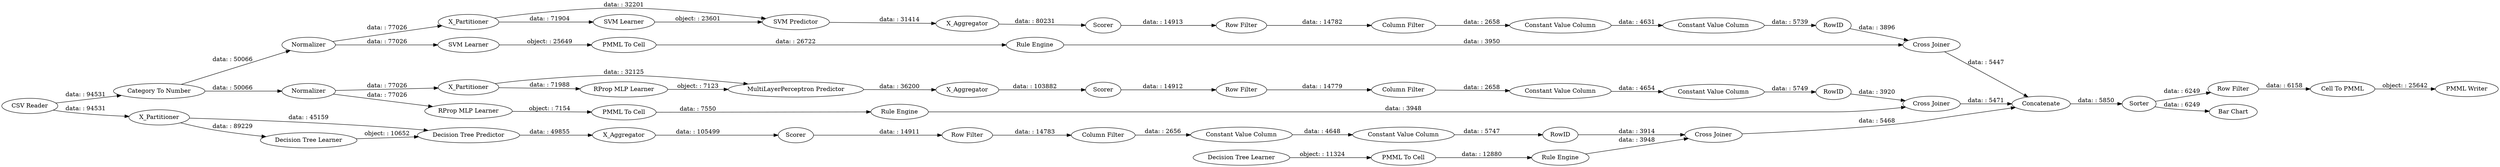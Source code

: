 digraph {
	"-1500903585810832989_9" [label="Row Filter"]
	"-6901207324588246375_292" [label="Constant Value Column"]
	"185609336665400738_32" [label="MultiLayerPerceptron Predictor"]
	"4261074701697658617_39" [label=Scorer]
	"4261074701697658617_32" [label="Decision Tree Predictor"]
	"185609336665400738_2" [label=X_Partitioner]
	"-710423622278962321_7" [label=X_Aggregator]
	"-1157106857099508129_53" [label="Row Filter"]
	"7118405160863733082_22" [label="PMML To Cell"]
	"-1157106857099508129_62" [label="CSV Reader"]
	"4261074701697658617_38" [label="Cross Joiner"]
	"-710423622278962321_2" [label=X_Partitioner]
	"-8699739970014962741_28" [label="PMML To Cell"]
	"5697029999287920197_33" [label="SVM Learner"]
	"-1500903585810832989_294" [label="Column Filter"]
	"-710423622278962321_41" [label=Scorer]
	"-590955490733148142_292" [label="Constant Value Column"]
	"-710423622278962321_32" [label="SVM Predictor"]
	"7118405160863733082_34" [label="Rule Engine"]
	"185609336665400738_7" [label=X_Aggregator]
	"-1157106857099508129_61" [label="PMML Writer"]
	"-8699739970014962741_33" [label="Decision Tree Learner"]
	"-1157106857099508129_59" [label="Bar Chart"]
	"-1157106857099508129_54" [label="Cell To PMML"]
	"-1157106857099508129_58" [label="Category To Number"]
	"185609336665400738_38" [label="Cross Joiner"]
	"5697029999287920197_35" [label="Rule Engine"]
	"-8699739970014962741_34" [label="Rule Engine"]
	"-1500903585810832989_293" [label=RowID]
	"-1500903585810832989_292" [label="Constant Value Column"]
	"4261074701697658617_31" [label="Decision Tree Learner"]
	"5697029999287920197_34" [label="PMML To Cell"]
	"-1157106857099508129_60" [label=Concatenate]
	"-590955490733148142_293" [label=RowID]
	"-710423622278962321_40" [label=Normalizer]
	"-1157106857099508129_52" [label=Sorter]
	"7118405160863733082_35" [label="RProp MLP Learner"]
	"-590955490733148142_290" [label="Constant Value Column"]
	"-6901207324588246375_290" [label="Constant Value Column"]
	"-590955490733148142_294" [label="Column Filter"]
	"185609336665400738_31" [label="RProp MLP Learner"]
	"185609336665400738_40" [label=Scorer]
	"-6901207324588246375_293" [label=RowID]
	"-710423622278962321_31" [label="SVM Learner"]
	"185609336665400738_39" [label=Normalizer]
	"-6901207324588246375_9" [label="Row Filter"]
	"-590955490733148142_9" [label="Row Filter"]
	"-1500903585810832989_290" [label="Constant Value Column"]
	"-6901207324588246375_294" [label="Column Filter"]
	"-710423622278962321_39" [label="Cross Joiner"]
	"4261074701697658617_7" [label=X_Aggregator]
	"4261074701697658617_2" [label=X_Partitioner]
	"-6901207324588246375_292" -> "-6901207324588246375_293" [label="data: : 5739"]
	"-6901207324588246375_9" -> "-6901207324588246375_294" [label="data: : 14782"]
	"185609336665400738_31" -> "185609336665400738_32" [label="object: : 7123"]
	"7118405160863733082_34" -> "185609336665400738_38" [label="data: : 3948"]
	"-1500903585810832989_290" -> "-1500903585810832989_292" [label="data: : 4648"]
	"-8699739970014962741_33" -> "-8699739970014962741_28" [label="object: : 11324"]
	"-710423622278962321_32" -> "-710423622278962321_7" [label="data: : 31414"]
	"-710423622278962321_41" -> "-6901207324588246375_9" [label="data: : 14913"]
	"-1500903585810832989_292" -> "-1500903585810832989_293" [label="data: : 5747"]
	"-8699739970014962741_28" -> "-8699739970014962741_34" [label="data: : 12880"]
	"-1157106857099508129_58" -> "185609336665400738_39" [label="data: : 50066"]
	"-1157106857099508129_58" -> "-710423622278962321_40" [label="data: : 50066"]
	"4261074701697658617_2" -> "4261074701697658617_31" [label="data: : 89229"]
	"185609336665400738_39" -> "185609336665400738_2" [label="data: : 77026"]
	"7118405160863733082_22" -> "7118405160863733082_34" [label="data: : 7550"]
	"5697029999287920197_33" -> "5697029999287920197_34" [label="object: : 25649"]
	"-590955490733148142_9" -> "-590955490733148142_294" [label="data: : 14779"]
	"185609336665400738_38" -> "-1157106857099508129_60" [label="data: : 5471"]
	"185609336665400738_32" -> "185609336665400738_7" [label="data: : 36200"]
	"4261074701697658617_31" -> "4261074701697658617_32" [label="object: : 10652"]
	"5697029999287920197_34" -> "5697029999287920197_35" [label="data: : 26722"]
	"4261074701697658617_32" -> "4261074701697658617_7" [label="data: : 49855"]
	"-1157106857099508129_54" -> "-1157106857099508129_61" [label="object: : 25642"]
	"-590955490733148142_294" -> "-590955490733148142_290" [label="data: : 2658"]
	"5697029999287920197_35" -> "-710423622278962321_39" [label="data: : 3950"]
	"-1157106857099508129_52" -> "-1157106857099508129_53" [label="data: : 6249"]
	"-710423622278962321_2" -> "-710423622278962321_31" [label="data: : 71904"]
	"185609336665400738_2" -> "185609336665400738_31" [label="data: : 71988"]
	"-710423622278962321_7" -> "-710423622278962321_41" [label="data: : 80231"]
	"-1157106857099508129_60" -> "-1157106857099508129_52" [label="data: : 5850"]
	"185609336665400738_2" -> "185609336665400738_32" [label="data: : 32125"]
	"-6901207324588246375_294" -> "-6901207324588246375_290" [label="data: : 2658"]
	"-1500903585810832989_294" -> "-1500903585810832989_290" [label="data: : 2656"]
	"-710423622278962321_31" -> "-710423622278962321_32" [label="object: : 23601"]
	"-590955490733148142_292" -> "-590955490733148142_293" [label="data: : 5749"]
	"4261074701697658617_39" -> "-1500903585810832989_9" [label="data: : 14911"]
	"7118405160863733082_35" -> "7118405160863733082_22" [label="object: : 7154"]
	"4261074701697658617_7" -> "4261074701697658617_39" [label="data: : 105499"]
	"-710423622278962321_40" -> "-710423622278962321_2" [label="data: : 77026"]
	"-710423622278962321_40" -> "5697029999287920197_33" [label="data: : 77026"]
	"-6901207324588246375_290" -> "-6901207324588246375_292" [label="data: : 4631"]
	"185609336665400738_40" -> "-590955490733148142_9" [label="data: : 14912"]
	"-1500903585810832989_293" -> "4261074701697658617_38" [label="data: : 3914"]
	"-710423622278962321_2" -> "-710423622278962321_32" [label="data: : 32201"]
	"-590955490733148142_290" -> "-590955490733148142_292" [label="data: : 4654"]
	"-1157106857099508129_52" -> "-1157106857099508129_59" [label="data: : 6249"]
	"185609336665400738_39" -> "7118405160863733082_35" [label="data: : 77026"]
	"-710423622278962321_39" -> "-1157106857099508129_60" [label="data: : 5447"]
	"-1157106857099508129_62" -> "-1157106857099508129_58" [label="data: : 94531"]
	"4261074701697658617_2" -> "4261074701697658617_32" [label="data: : 45159"]
	"4261074701697658617_38" -> "-1157106857099508129_60" [label="data: : 5468"]
	"-1500903585810832989_9" -> "-1500903585810832989_294" [label="data: : 14783"]
	"185609336665400738_7" -> "185609336665400738_40" [label="data: : 103882"]
	"-6901207324588246375_293" -> "-710423622278962321_39" [label="data: : 3896"]
	"-1157106857099508129_62" -> "4261074701697658617_2" [label="data: : 94531"]
	"-590955490733148142_293" -> "185609336665400738_38" [label="data: : 3920"]
	"-8699739970014962741_34" -> "4261074701697658617_38" [label="data: : 3948"]
	"-1157106857099508129_53" -> "-1157106857099508129_54" [label="data: : 6158"]
	rankdir=LR
}
